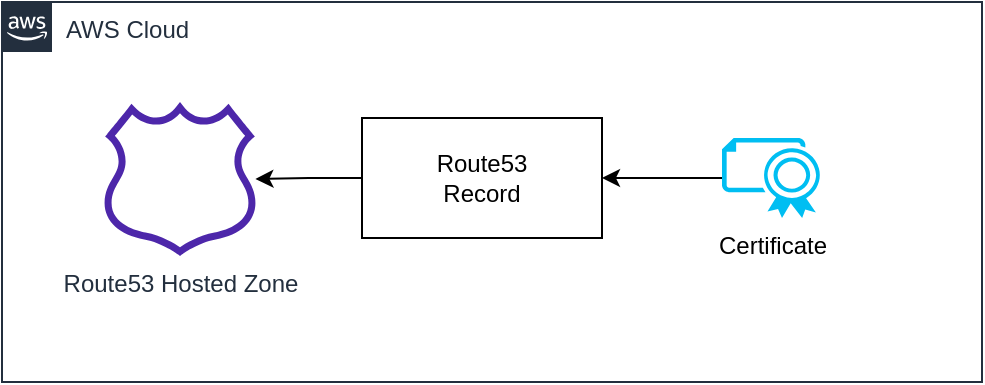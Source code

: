 <mxfile version="20.3.0" type="device"><diagram id="CRs_8uTXwiVUra8SBx1S" name="Page-1"><mxGraphModel dx="786" dy="572" grid="1" gridSize="10" guides="1" tooltips="1" connect="1" arrows="1" fold="1" page="1" pageScale="1" pageWidth="827" pageHeight="1169" math="0" shadow="0"><root><mxCell id="0"/><mxCell id="1" parent="0"/><mxCell id="46BtXaDkl8CYn8920mcN-18" value="AWS Cloud" style="points=[[0,0],[0.25,0],[0.5,0],[0.75,0],[1,0],[1,0.25],[1,0.5],[1,0.75],[1,1],[0.75,1],[0.5,1],[0.25,1],[0,1],[0,0.75],[0,0.5],[0,0.25]];outlineConnect=0;gradientColor=none;html=1;whiteSpace=wrap;fontSize=12;fontStyle=0;container=1;pointerEvents=0;collapsible=0;recursiveResize=0;shape=mxgraph.aws4.group;grIcon=mxgraph.aws4.group_aws_cloud_alt;strokeColor=#232F3E;fillColor=none;verticalAlign=top;align=left;spacingLeft=30;fontColor=#232F3E;dashed=0;" vertex="1" parent="1"><mxGeometry x="30" y="10" width="490" height="190" as="geometry"/></mxCell><mxCell id="46BtXaDkl8CYn8920mcN-3" value="Route53 Hosted Zone" style="sketch=0;outlineConnect=0;fontColor=#232F3E;gradientColor=none;fillColor=#4D27AA;strokeColor=none;dashed=0;verticalLabelPosition=bottom;verticalAlign=top;align=center;html=1;fontSize=12;fontStyle=0;aspect=fixed;pointerEvents=1;shape=mxgraph.aws4.hosted_zone;" vertex="1" parent="46BtXaDkl8CYn8920mcN-18"><mxGeometry x="50" y="50" width="78" height="77" as="geometry"/></mxCell><mxCell id="46BtXaDkl8CYn8920mcN-13" style="edgeStyle=orthogonalEdgeStyle;rounded=0;orthogonalLoop=1;jettySize=auto;html=1;exitX=0;exitY=0.5;exitDx=0;exitDy=0;" edge="1" parent="46BtXaDkl8CYn8920mcN-18" source="46BtXaDkl8CYn8920mcN-5" target="46BtXaDkl8CYn8920mcN-3"><mxGeometry relative="1" as="geometry"/></mxCell><mxCell id="46BtXaDkl8CYn8920mcN-5" value="Route53 &lt;br&gt;Record" style="rounded=0;whiteSpace=wrap;html=1;" vertex="1" parent="46BtXaDkl8CYn8920mcN-18"><mxGeometry x="180" y="58" width="120" height="60" as="geometry"/></mxCell><mxCell id="46BtXaDkl8CYn8920mcN-17" style="edgeStyle=orthogonalEdgeStyle;rounded=0;orthogonalLoop=1;jettySize=auto;html=1;" edge="1" parent="46BtXaDkl8CYn8920mcN-18" source="46BtXaDkl8CYn8920mcN-16" target="46BtXaDkl8CYn8920mcN-5"><mxGeometry relative="1" as="geometry"/></mxCell><mxCell id="46BtXaDkl8CYn8920mcN-16" value="Certificate&lt;br&gt;" style="verticalLabelPosition=bottom;html=1;verticalAlign=top;align=center;strokeColor=none;fillColor=#00BEF2;shape=mxgraph.azure.certificate;pointerEvents=1;" vertex="1" parent="46BtXaDkl8CYn8920mcN-18"><mxGeometry x="360" y="68" width="50" height="40" as="geometry"/></mxCell></root></mxGraphModel></diagram></mxfile>